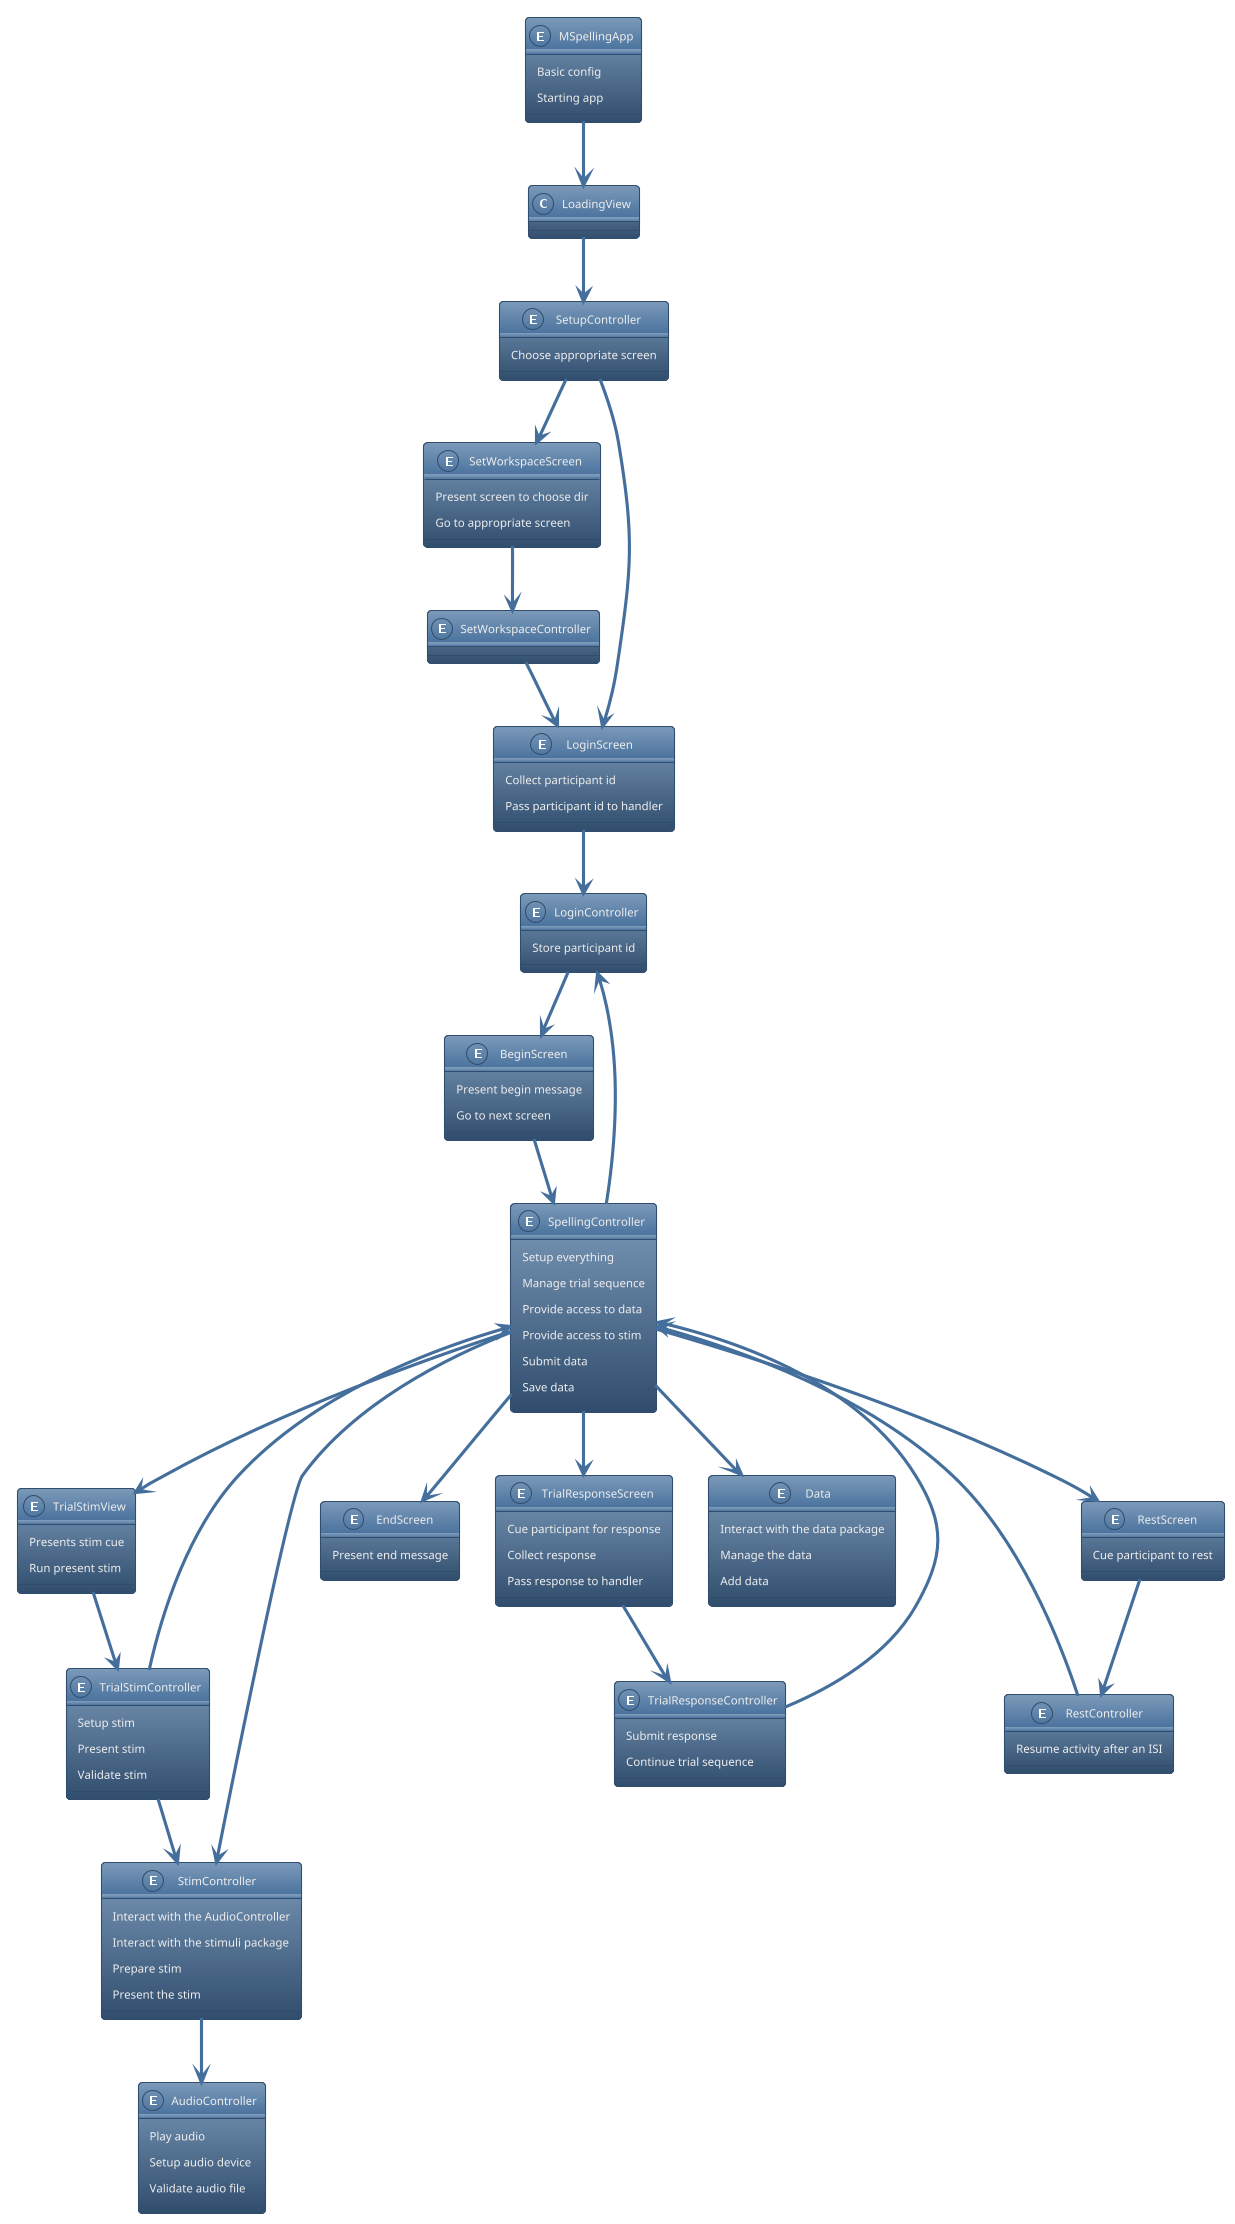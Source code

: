 @startuml Entities and Responsibilities
!theme spacelab

entity MSpellingApp {
    Basic config
    Starting app
}

entity SetupController {
    Choose appropriate screen
}

entity SetWorkspaceScreen {
    Present screen to choose dir 
    Go to appropriate screen
}

entity SetWorkspaceController {
}

entity LoginScreen {
    Collect participant id
    Pass participant id to handler
}

entity LoginController {
    Store participant id
}

entity BeginScreen {
    Present begin message
    Go to next screen
}

entity SpellingController {
    Setup everything
    Manage trial sequence 
    Provide access to data
    Provide access to stim
    Submit data
    Save data
}

entity TrialStimView {
    Presents stim cue
    Run present stim
}

entity TrialStimController {
    Setup stim 
    Present stim
    Validate stim
}

entity TrialResponseScreen {
    Cue participant for response 
    Collect response
    Pass response to handler
}

entity TrialResponseController {
    Submit response
    Continue trial sequence
}

entity RestScreen {
    Cue participant to rest 
}

entity RestController {
    Resume activity after an ISI
}

entity EndScreen {
    Present end message
}

entity StimController {   
    Interact with the AudioController 
    Interact with the stimuli package
    Prepare stim 
    Present the stim
}

entity AudioController {
    Play audio
    Setup audio device
    Validate audio file
}

entity Data {
    Interact with the data package 
    Manage the data 
    Add data
}

MSpellingApp --> LoadingView
LoadingView --> SetupController
SetupController --> SetWorkspaceScreen
SetupController --> LoginScreen
SetWorkspaceScreen --> SetWorkspaceController
SetWorkspaceController --> LoginScreen
LoginScreen --> LoginController
LoginController --> BeginScreen
BeginScreen --> SpellingController
SpellingController --> Data
SpellingController --> TrialStimView
TrialStimView --> TrialStimController
TrialStimController --> SpellingController
TrialStimController --> StimController
SpellingController --> TrialResponseScreen
TrialResponseScreen --> TrialResponseController
TrialResponseController --> SpellingController
SpellingController --> RestScreen
RestScreen --> RestController
RestController --> SpellingController
SpellingController --> EndScreen
SpellingController --> LoginController
SpellingController --> StimController
StimController --> AudioController
@enduml
